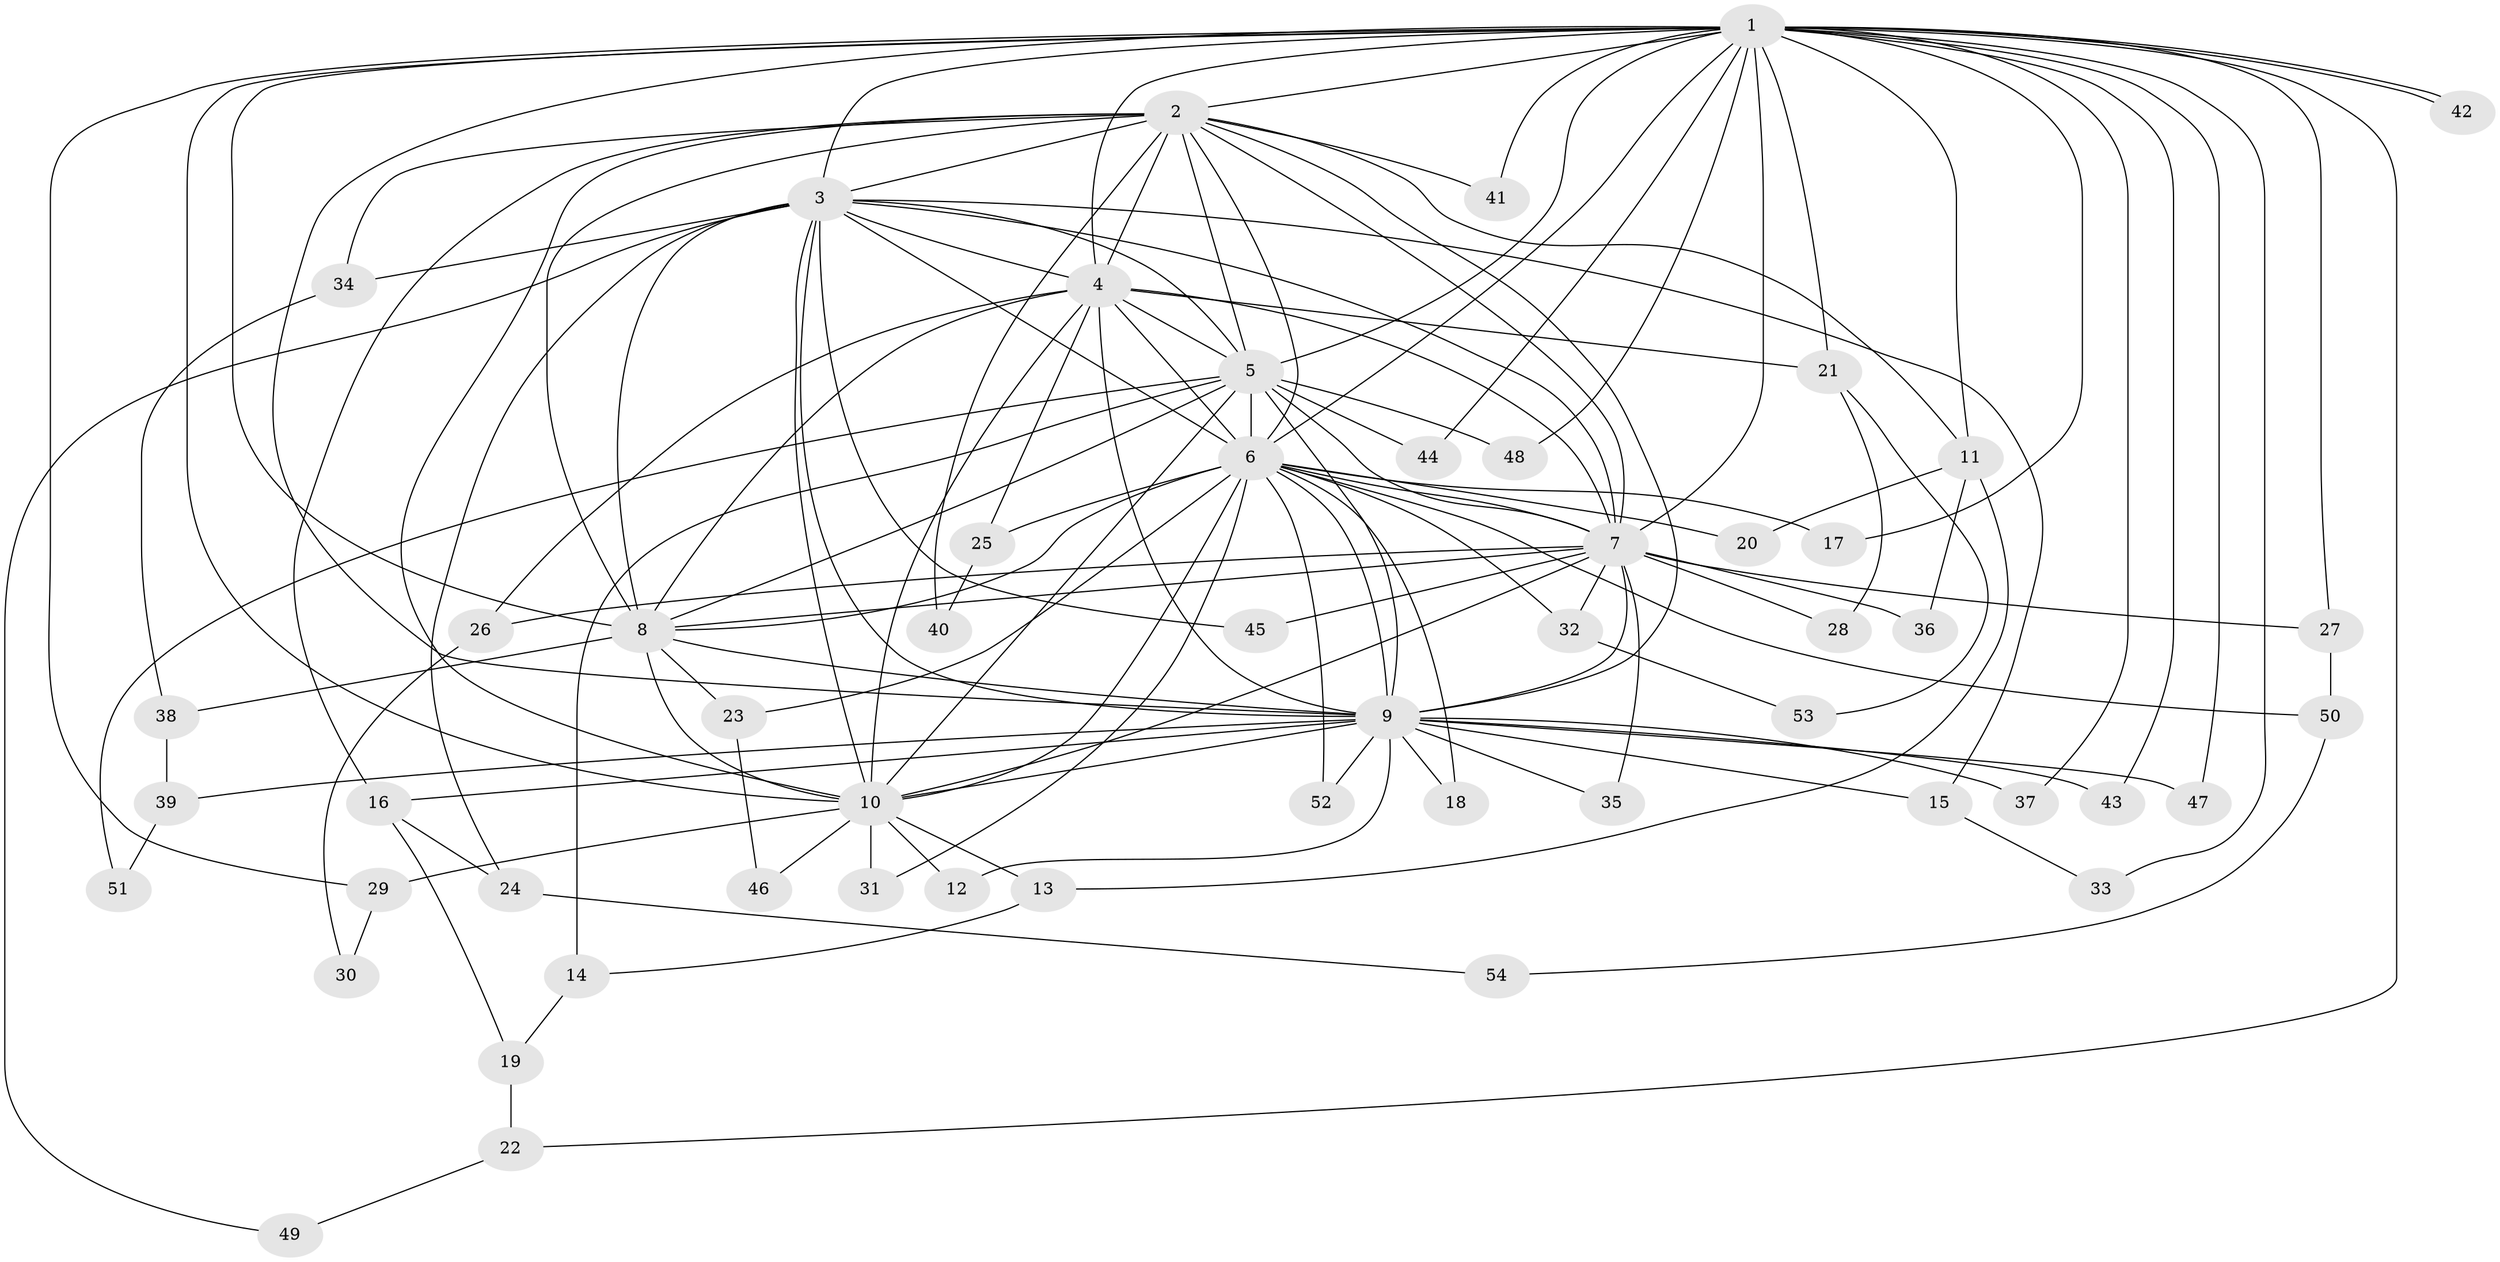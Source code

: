 // Generated by graph-tools (version 1.1) at 2025/25/03/09/25 03:25:49]
// undirected, 54 vertices, 133 edges
graph export_dot {
graph [start="1"]
  node [color=gray90,style=filled];
  1;
  2;
  3;
  4;
  5;
  6;
  7;
  8;
  9;
  10;
  11;
  12;
  13;
  14;
  15;
  16;
  17;
  18;
  19;
  20;
  21;
  22;
  23;
  24;
  25;
  26;
  27;
  28;
  29;
  30;
  31;
  32;
  33;
  34;
  35;
  36;
  37;
  38;
  39;
  40;
  41;
  42;
  43;
  44;
  45;
  46;
  47;
  48;
  49;
  50;
  51;
  52;
  53;
  54;
  1 -- 2;
  1 -- 3;
  1 -- 4;
  1 -- 5;
  1 -- 6;
  1 -- 7;
  1 -- 8;
  1 -- 9;
  1 -- 10;
  1 -- 11;
  1 -- 17;
  1 -- 21;
  1 -- 22;
  1 -- 27;
  1 -- 29;
  1 -- 33;
  1 -- 37;
  1 -- 41;
  1 -- 42;
  1 -- 42;
  1 -- 43;
  1 -- 44;
  1 -- 47;
  1 -- 48;
  2 -- 3;
  2 -- 4;
  2 -- 5;
  2 -- 6;
  2 -- 7;
  2 -- 8;
  2 -- 9;
  2 -- 10;
  2 -- 11;
  2 -- 16;
  2 -- 34;
  2 -- 40;
  2 -- 41;
  3 -- 4;
  3 -- 5;
  3 -- 6;
  3 -- 7;
  3 -- 8;
  3 -- 9;
  3 -- 10;
  3 -- 15;
  3 -- 24;
  3 -- 34;
  3 -- 45;
  3 -- 49;
  4 -- 5;
  4 -- 6;
  4 -- 7;
  4 -- 8;
  4 -- 9;
  4 -- 10;
  4 -- 21;
  4 -- 25;
  4 -- 26;
  5 -- 6;
  5 -- 7;
  5 -- 8;
  5 -- 9;
  5 -- 10;
  5 -- 14;
  5 -- 44;
  5 -- 48;
  5 -- 51;
  6 -- 7;
  6 -- 8;
  6 -- 9;
  6 -- 10;
  6 -- 17;
  6 -- 18;
  6 -- 20;
  6 -- 23;
  6 -- 25;
  6 -- 31;
  6 -- 32;
  6 -- 50;
  6 -- 52;
  7 -- 8;
  7 -- 9;
  7 -- 10;
  7 -- 26;
  7 -- 27;
  7 -- 28;
  7 -- 32;
  7 -- 35;
  7 -- 36;
  7 -- 45;
  8 -- 9;
  8 -- 10;
  8 -- 23;
  8 -- 38;
  9 -- 10;
  9 -- 12;
  9 -- 15;
  9 -- 16;
  9 -- 18;
  9 -- 35;
  9 -- 37;
  9 -- 39;
  9 -- 43;
  9 -- 47;
  9 -- 52;
  10 -- 12;
  10 -- 13;
  10 -- 29;
  10 -- 31;
  10 -- 46;
  11 -- 13;
  11 -- 20;
  11 -- 36;
  13 -- 14;
  14 -- 19;
  15 -- 33;
  16 -- 19;
  16 -- 24;
  19 -- 22;
  21 -- 28;
  21 -- 53;
  22 -- 49;
  23 -- 46;
  24 -- 54;
  25 -- 40;
  26 -- 30;
  27 -- 50;
  29 -- 30;
  32 -- 53;
  34 -- 38;
  38 -- 39;
  39 -- 51;
  50 -- 54;
}
